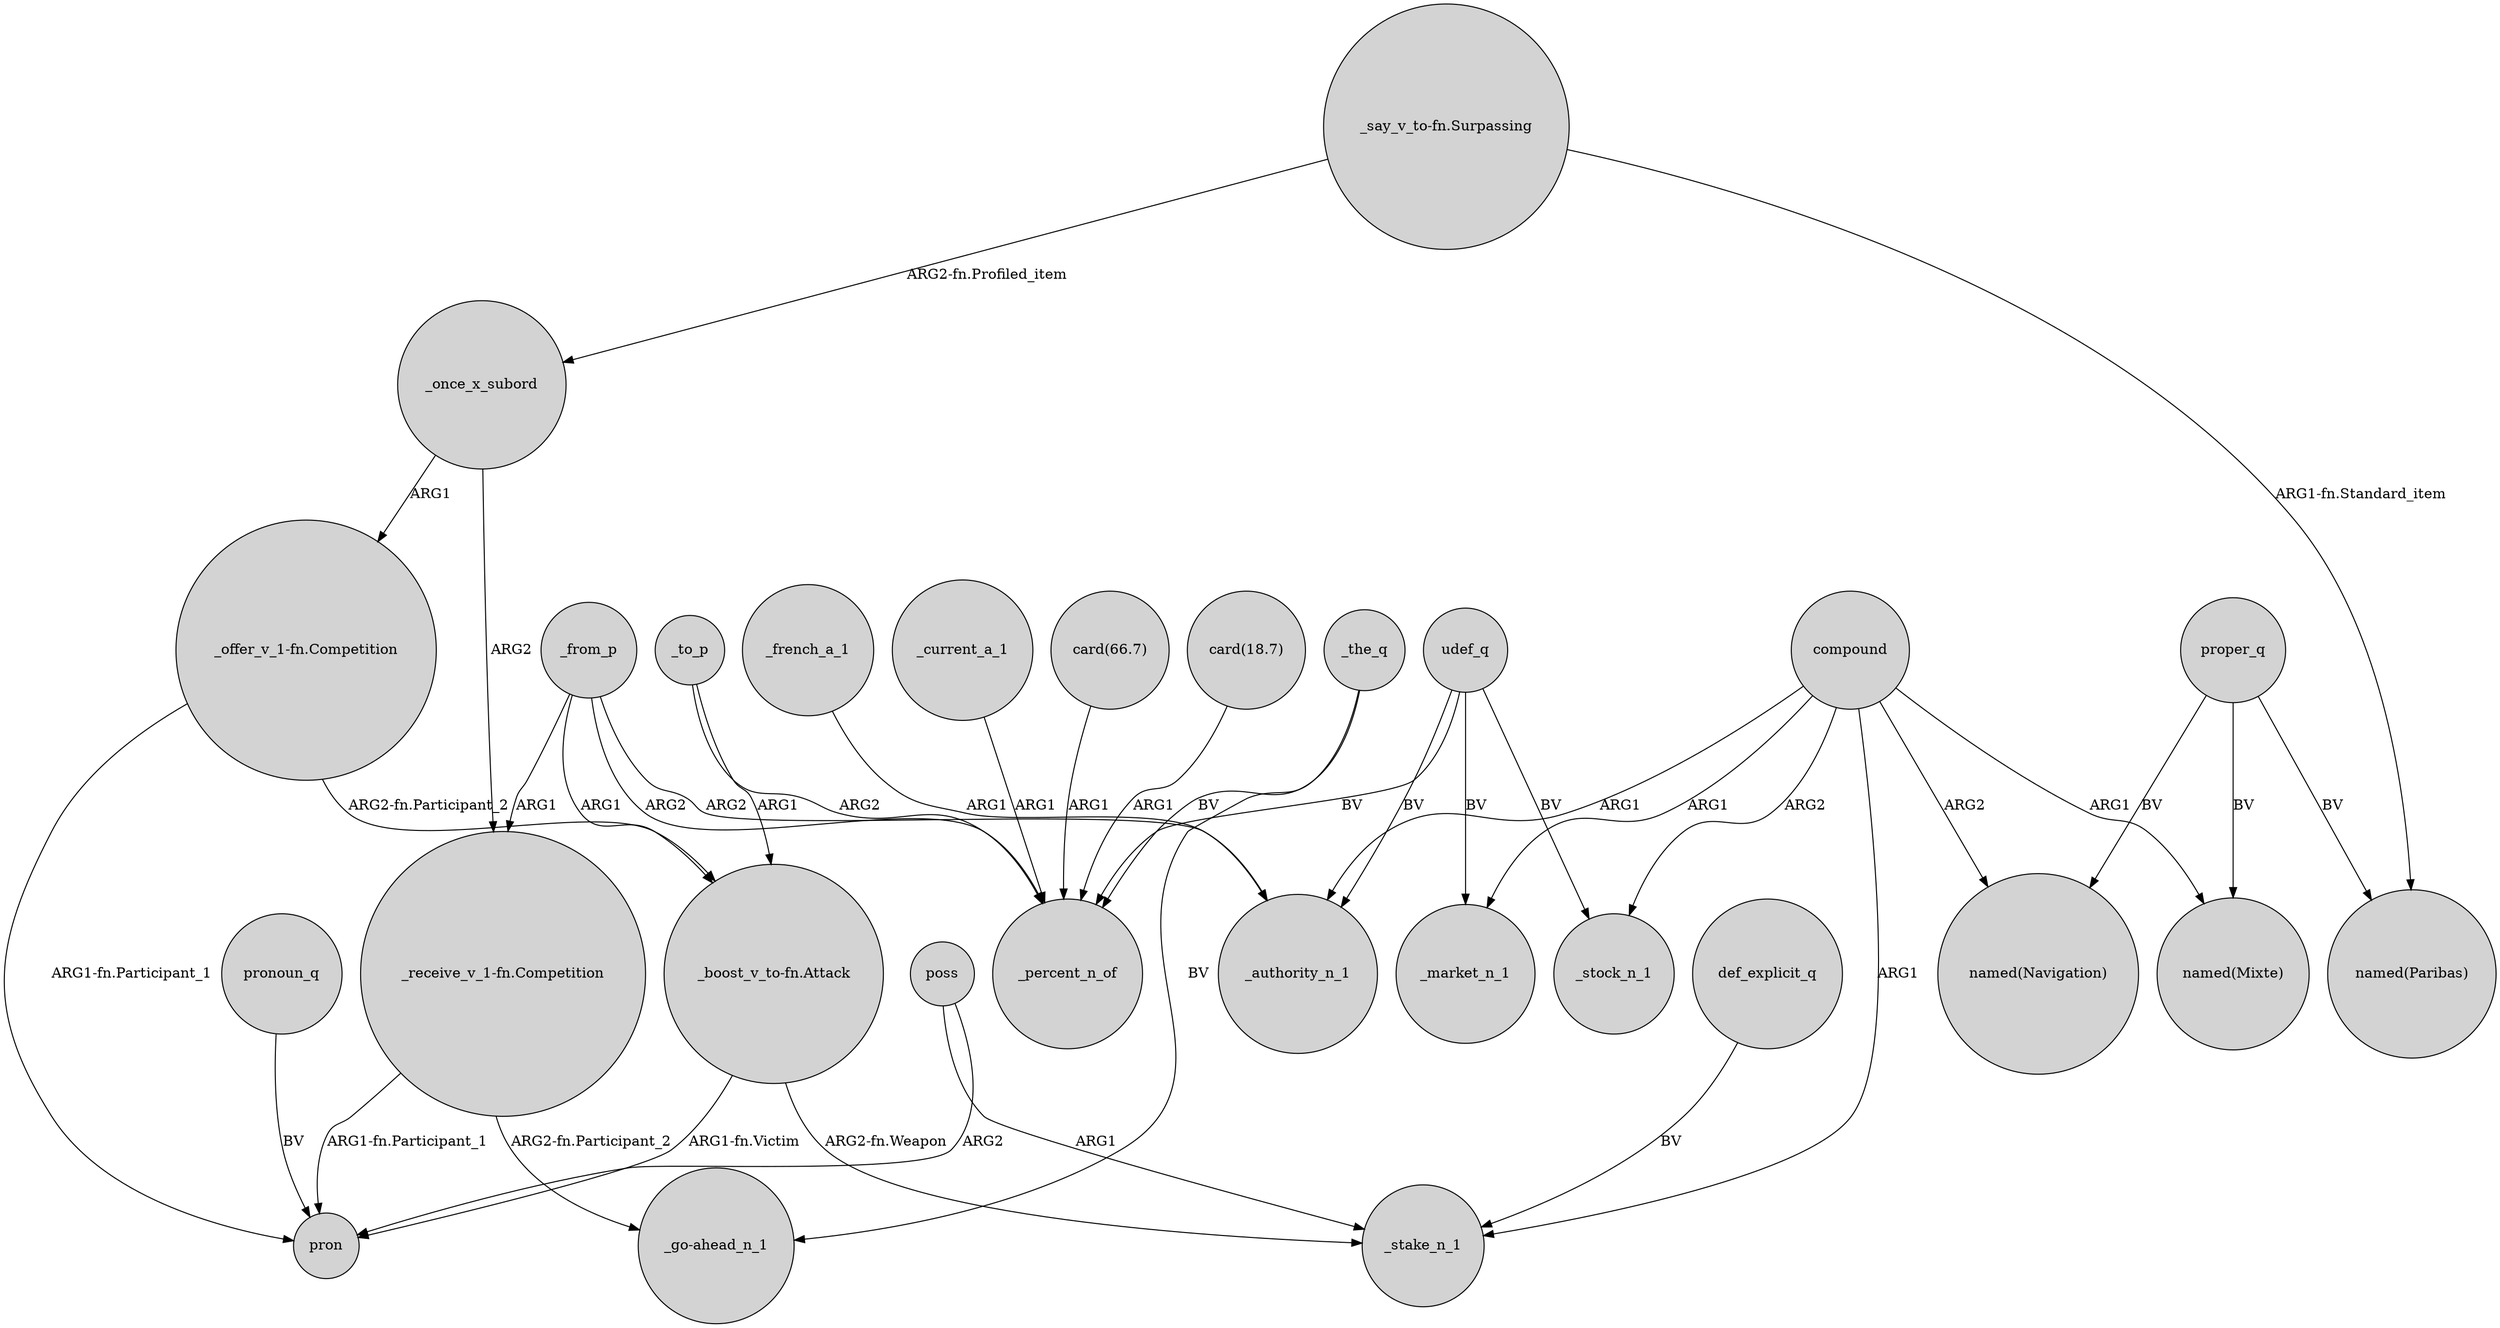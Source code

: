 digraph {
	node [shape=circle style=filled]
	udef_q -> _market_n_1 [label=BV]
	_to_p -> "_boost_v_to-fn.Attack" [label=ARG1]
	udef_q -> _authority_n_1 [label=BV]
	_from_p -> _authority_n_1 [label=ARG2]
	"card(18.7)" -> _percent_n_of [label=ARG1]
	proper_q -> "named(Paribas)" [label=BV]
	proper_q -> "named(Navigation)" [label=BV]
	_once_x_subord -> "_receive_v_1-fn.Competition" [label=ARG2]
	compound -> "named(Navigation)" [label=ARG2]
	_the_q -> _percent_n_of [label=BV]
	_to_p -> _percent_n_of [label=ARG2]
	_the_q -> "_go-ahead_n_1" [label=BV]
	"_receive_v_1-fn.Competition" -> pron [label="ARG1-fn.Participant_1"]
	"_offer_v_1-fn.Competition" -> "_boost_v_to-fn.Attack" [label="ARG2-fn.Participant_2"]
	proper_q -> "named(Mixte)" [label=BV]
	"_say_v_to-fn.Surpassing" -> _once_x_subord [label="ARG2-fn.Profiled_item"]
	"_receive_v_1-fn.Competition" -> "_go-ahead_n_1" [label="ARG2-fn.Participant_2"]
	"_boost_v_to-fn.Attack" -> _stake_n_1 [label="ARG2-fn.Weapon"]
	pronoun_q -> pron [label=BV]
	"_say_v_to-fn.Surpassing" -> "named(Paribas)" [label="ARG1-fn.Standard_item"]
	poss -> pron [label=ARG2]
	compound -> "named(Mixte)" [label=ARG1]
	udef_q -> _stock_n_1 [label=BV]
	_from_p -> "_receive_v_1-fn.Competition" [label=ARG1]
	_current_a_1 -> _percent_n_of [label=ARG1]
	_french_a_1 -> _authority_n_1 [label=ARG1]
	udef_q -> _percent_n_of [label=BV]
	"card(66.7)" -> _percent_n_of [label=ARG1]
	_from_p -> "_boost_v_to-fn.Attack" [label=ARG1]
	compound -> _stake_n_1 [label=ARG1]
	compound -> _stock_n_1 [label=ARG2]
	def_explicit_q -> _stake_n_1 [label=BV]
	_once_x_subord -> "_offer_v_1-fn.Competition" [label=ARG1]
	"_offer_v_1-fn.Competition" -> pron [label="ARG1-fn.Participant_1"]
	_from_p -> _percent_n_of [label=ARG2]
	"_boost_v_to-fn.Attack" -> pron [label="ARG1-fn.Victim"]
	compound -> _market_n_1 [label=ARG1]
	compound -> _authority_n_1 [label=ARG1]
	poss -> _stake_n_1 [label=ARG1]
}
